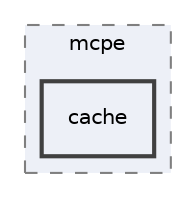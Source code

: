 digraph "cache"
{
 // INTERACTIVE_SVG=YES
 // LATEX_PDF_SIZE
  edge [fontname="Helvetica",fontsize="10",labelfontname="Helvetica",labelfontsize="10"];
  node [fontname="Helvetica",fontsize="10",shape=record];
  compound=true
  subgraph clusterdir_c34322918f2837155f3742220523bcd3 {
    graph [ bgcolor="#edf0f7", pencolor="grey50", style="filled,dashed,", label="mcpe", fontname="Helvetica", fontsize="10", URL="dir_c34322918f2837155f3742220523bcd3.html"]
  dir_1081d86d7bc8618f18d04d706401f85a [shape=box, label="cache", style="filled,bold,", fillcolor="#edf0f7", color="grey25", URL="dir_1081d86d7bc8618f18d04d706401f85a.html"];
  }
}
